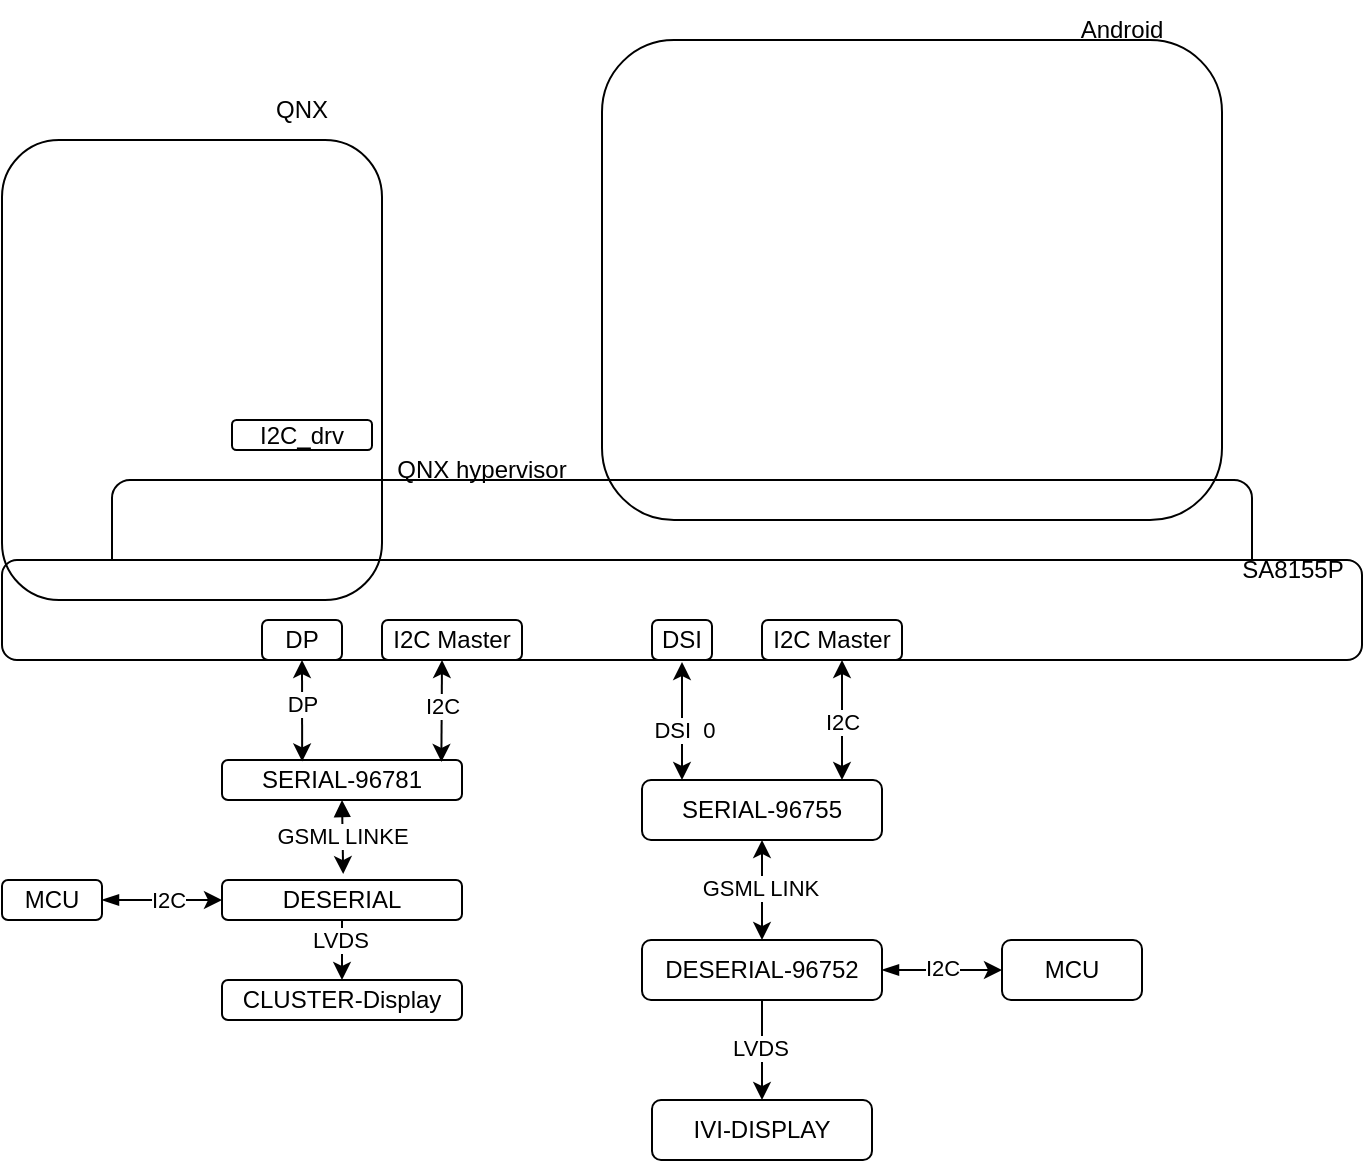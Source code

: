 <mxfile version="24.9.3">
  <diagram name="Page-1" id="2gQ9_ar_xJoDPBeg-bYC">
    <mxGraphModel dx="815" dy="433" grid="1" gridSize="10" guides="1" tooltips="1" connect="1" arrows="1" fold="1" page="1" pageScale="1" pageWidth="850" pageHeight="1100" math="0" shadow="0">
      <root>
        <mxCell id="0" />
        <mxCell id="1" parent="0" />
        <mxCell id="TkytIQSSEw17lazBnE7J-52" value="" style="rounded=1;whiteSpace=wrap;html=1;" vertex="1" parent="1">
          <mxGeometry x="115" y="280" width="570" height="60" as="geometry" />
        </mxCell>
        <mxCell id="TkytIQSSEw17lazBnE7J-1" value="" style="rounded=1;whiteSpace=wrap;html=1;" vertex="1" parent="1">
          <mxGeometry x="60" y="320" width="680" height="50" as="geometry" />
        </mxCell>
        <mxCell id="TkytIQSSEw17lazBnE7J-2" value="SERIAL-96755" style="rounded=1;whiteSpace=wrap;html=1;" vertex="1" parent="1">
          <mxGeometry x="380" y="430" width="120" height="30" as="geometry" />
        </mxCell>
        <mxCell id="TkytIQSSEw17lazBnE7J-41" style="edgeStyle=orthogonalEdgeStyle;rounded=0;orthogonalLoop=1;jettySize=auto;html=1;entryX=0;entryY=0.5;entryDx=0;entryDy=0;startArrow=blockThin;startFill=1;" edge="1" parent="1" source="TkytIQSSEw17lazBnE7J-3" target="TkytIQSSEw17lazBnE7J-4">
          <mxGeometry relative="1" as="geometry" />
        </mxCell>
        <mxCell id="TkytIQSSEw17lazBnE7J-42" value="I2C" style="edgeLabel;html=1;align=center;verticalAlign=middle;resizable=0;points=[];" vertex="1" connectable="0" parent="TkytIQSSEw17lazBnE7J-41">
          <mxGeometry x="-0.014" y="1" relative="1" as="geometry">
            <mxPoint as="offset" />
          </mxGeometry>
        </mxCell>
        <mxCell id="TkytIQSSEw17lazBnE7J-3" value="DESERIAL-96752" style="rounded=1;whiteSpace=wrap;html=1;" vertex="1" parent="1">
          <mxGeometry x="380" y="510" width="120" height="30" as="geometry" />
        </mxCell>
        <mxCell id="TkytIQSSEw17lazBnE7J-4" value="MCU" style="rounded=1;whiteSpace=wrap;html=1;" vertex="1" parent="1">
          <mxGeometry x="560" y="510" width="70" height="30" as="geometry" />
        </mxCell>
        <mxCell id="TkytIQSSEw17lazBnE7J-43" style="edgeStyle=orthogonalEdgeStyle;rounded=0;orthogonalLoop=1;jettySize=auto;html=1;entryX=0.5;entryY=1;entryDx=0;entryDy=0;startArrow=classic;startFill=1;endArrow=none;endFill=0;" edge="1" parent="1" source="TkytIQSSEw17lazBnE7J-5" target="TkytIQSSEw17lazBnE7J-3">
          <mxGeometry relative="1" as="geometry" />
        </mxCell>
        <mxCell id="TkytIQSSEw17lazBnE7J-44" value="LVDS" style="edgeLabel;html=1;align=center;verticalAlign=middle;resizable=0;points=[];" vertex="1" connectable="0" parent="TkytIQSSEw17lazBnE7J-43">
          <mxGeometry x="0.048" y="1" relative="1" as="geometry">
            <mxPoint as="offset" />
          </mxGeometry>
        </mxCell>
        <mxCell id="TkytIQSSEw17lazBnE7J-5" value="IVI-DISPLAY" style="rounded=1;whiteSpace=wrap;html=1;" vertex="1" parent="1">
          <mxGeometry x="385" y="590" width="110" height="30" as="geometry" />
        </mxCell>
        <mxCell id="TkytIQSSEw17lazBnE7J-6" value="" style="endArrow=classic;startArrow=classic;html=1;rounded=0;exitX=0.5;exitY=0;exitDx=0;exitDy=0;entryX=0.5;entryY=1;entryDx=0;entryDy=0;" edge="1" parent="1" source="TkytIQSSEw17lazBnE7J-3" target="TkytIQSSEw17lazBnE7J-2">
          <mxGeometry width="50" height="50" relative="1" as="geometry">
            <mxPoint x="400" y="520" as="sourcePoint" />
            <mxPoint x="450" y="470" as="targetPoint" />
          </mxGeometry>
        </mxCell>
        <mxCell id="TkytIQSSEw17lazBnE7J-11" value="GSML LINK" style="edgeLabel;html=1;align=center;verticalAlign=middle;resizable=0;points=[];" vertex="1" connectable="0" parent="TkytIQSSEw17lazBnE7J-6">
          <mxGeometry x="0.04" y="1" relative="1" as="geometry">
            <mxPoint as="offset" />
          </mxGeometry>
        </mxCell>
        <mxCell id="TkytIQSSEw17lazBnE7J-13" value="" style="endArrow=classic;startArrow=classic;html=1;rounded=0;exitX=0.5;exitY=0;exitDx=0;exitDy=0;" edge="1" parent="1">
          <mxGeometry width="50" height="50" relative="1" as="geometry">
            <mxPoint x="400" y="430" as="sourcePoint" />
            <mxPoint x="400" y="371" as="targetPoint" />
          </mxGeometry>
        </mxCell>
        <mxCell id="TkytIQSSEw17lazBnE7J-16" value="DSI&amp;nbsp; 0" style="edgeLabel;html=1;align=center;verticalAlign=middle;resizable=0;points=[];" vertex="1" connectable="0" parent="TkytIQSSEw17lazBnE7J-13">
          <mxGeometry x="-0.168" y="-8" relative="1" as="geometry">
            <mxPoint x="-7" y="-1" as="offset" />
          </mxGeometry>
        </mxCell>
        <mxCell id="TkytIQSSEw17lazBnE7J-17" value="" style="endArrow=classic;startArrow=classic;html=1;rounded=0;exitX=0.75;exitY=0;exitDx=0;exitDy=0;" edge="1" parent="1">
          <mxGeometry width="50" height="50" relative="1" as="geometry">
            <mxPoint x="480" y="430" as="sourcePoint" />
            <mxPoint x="480" y="370" as="targetPoint" />
          </mxGeometry>
        </mxCell>
        <mxCell id="TkytIQSSEw17lazBnE7J-19" value="I2C" style="edgeLabel;html=1;align=center;verticalAlign=middle;resizable=0;points=[];" vertex="1" connectable="0" parent="TkytIQSSEw17lazBnE7J-17">
          <mxGeometry x="-0.024" relative="1" as="geometry">
            <mxPoint as="offset" />
          </mxGeometry>
        </mxCell>
        <mxCell id="TkytIQSSEw17lazBnE7J-20" value="SERIAL-96781" style="rounded=1;whiteSpace=wrap;html=1;" vertex="1" parent="1">
          <mxGeometry x="170" y="420" width="120" height="20" as="geometry" />
        </mxCell>
        <mxCell id="TkytIQSSEw17lazBnE7J-36" style="edgeStyle=orthogonalEdgeStyle;rounded=0;orthogonalLoop=1;jettySize=auto;html=1;exitX=0.5;exitY=1;exitDx=0;exitDy=0;entryX=0.5;entryY=0;entryDx=0;entryDy=0;" edge="1" parent="1" source="TkytIQSSEw17lazBnE7J-21" target="TkytIQSSEw17lazBnE7J-33">
          <mxGeometry relative="1" as="geometry" />
        </mxCell>
        <mxCell id="TkytIQSSEw17lazBnE7J-37" value="LVDS" style="edgeLabel;html=1;align=center;verticalAlign=middle;resizable=0;points=[];" vertex="1" connectable="0" parent="TkytIQSSEw17lazBnE7J-36">
          <mxGeometry x="-0.378" y="-1" relative="1" as="geometry">
            <mxPoint as="offset" />
          </mxGeometry>
        </mxCell>
        <mxCell id="TkytIQSSEw17lazBnE7J-21" value="DESERIAL" style="rounded=1;whiteSpace=wrap;html=1;" vertex="1" parent="1">
          <mxGeometry x="170" y="480" width="120" height="20" as="geometry" />
        </mxCell>
        <mxCell id="TkytIQSSEw17lazBnE7J-23" value="" style="endArrow=classic;startArrow=classic;html=1;rounded=0;exitX=0.334;exitY=0.037;exitDx=0;exitDy=0;exitPerimeter=0;" edge="1" parent="1" source="TkytIQSSEw17lazBnE7J-20">
          <mxGeometry width="50" height="50" relative="1" as="geometry">
            <mxPoint x="160" y="420" as="sourcePoint" />
            <mxPoint x="210" y="370" as="targetPoint" />
          </mxGeometry>
        </mxCell>
        <mxCell id="TkytIQSSEw17lazBnE7J-26" value="DP" style="edgeLabel;html=1;align=center;verticalAlign=middle;resizable=0;points=[];" vertex="1" connectable="0" parent="TkytIQSSEw17lazBnE7J-23">
          <mxGeometry x="0.115" relative="1" as="geometry">
            <mxPoint as="offset" />
          </mxGeometry>
        </mxCell>
        <mxCell id="TkytIQSSEw17lazBnE7J-25" value="" style="endArrow=classic;startArrow=classic;html=1;rounded=0;exitX=0.914;exitY=0.048;exitDx=0;exitDy=0;exitPerimeter=0;" edge="1" parent="1" source="TkytIQSSEw17lazBnE7J-20">
          <mxGeometry width="50" height="50" relative="1" as="geometry">
            <mxPoint x="230" y="420" as="sourcePoint" />
            <mxPoint x="280" y="370" as="targetPoint" />
          </mxGeometry>
        </mxCell>
        <mxCell id="TkytIQSSEw17lazBnE7J-27" value="I2C" style="edgeLabel;html=1;align=center;verticalAlign=middle;resizable=0;points=[];" vertex="1" connectable="0" parent="TkytIQSSEw17lazBnE7J-25">
          <mxGeometry x="0.1" relative="1" as="geometry">
            <mxPoint as="offset" />
          </mxGeometry>
        </mxCell>
        <mxCell id="TkytIQSSEw17lazBnE7J-29" style="edgeStyle=orthogonalEdgeStyle;rounded=0;orthogonalLoop=1;jettySize=auto;html=1;exitX=0.5;exitY=1;exitDx=0;exitDy=0;entryX=0.505;entryY=-0.147;entryDx=0;entryDy=0;entryPerimeter=0;startArrow=block;startFill=1;" edge="1" parent="1" source="TkytIQSSEw17lazBnE7J-20" target="TkytIQSSEw17lazBnE7J-21">
          <mxGeometry relative="1" as="geometry" />
        </mxCell>
        <mxCell id="TkytIQSSEw17lazBnE7J-32" value="GSML LINKE" style="edgeLabel;html=1;align=center;verticalAlign=middle;resizable=0;points=[];" vertex="1" connectable="0" parent="TkytIQSSEw17lazBnE7J-29">
          <mxGeometry x="-0.052" relative="1" as="geometry">
            <mxPoint x="-1" as="offset" />
          </mxGeometry>
        </mxCell>
        <mxCell id="TkytIQSSEw17lazBnE7J-33" value="CLUSTER-Display" style="rounded=1;whiteSpace=wrap;html=1;" vertex="1" parent="1">
          <mxGeometry x="170" y="530" width="120" height="20" as="geometry" />
        </mxCell>
        <mxCell id="TkytIQSSEw17lazBnE7J-39" style="edgeStyle=orthogonalEdgeStyle;rounded=0;orthogonalLoop=1;jettySize=auto;html=1;entryX=0;entryY=0.5;entryDx=0;entryDy=0;startArrow=blockThin;startFill=1;" edge="1" parent="1" source="TkytIQSSEw17lazBnE7J-38" target="TkytIQSSEw17lazBnE7J-21">
          <mxGeometry relative="1" as="geometry" />
        </mxCell>
        <mxCell id="TkytIQSSEw17lazBnE7J-40" value="I2C" style="edgeLabel;html=1;align=center;verticalAlign=middle;resizable=0;points=[];" vertex="1" connectable="0" parent="TkytIQSSEw17lazBnE7J-39">
          <mxGeometry x="0.097" relative="1" as="geometry">
            <mxPoint as="offset" />
          </mxGeometry>
        </mxCell>
        <mxCell id="TkytIQSSEw17lazBnE7J-38" value="&lt;div&gt;MCU&lt;/div&gt;" style="rounded=1;whiteSpace=wrap;html=1;" vertex="1" parent="1">
          <mxGeometry x="60" y="480" width="50" height="20" as="geometry" />
        </mxCell>
        <mxCell id="TkytIQSSEw17lazBnE7J-45" value="SA8155P" style="text;html=1;align=center;verticalAlign=middle;resizable=0;points=[];autosize=1;strokeColor=none;fillColor=none;" vertex="1" parent="1">
          <mxGeometry x="670" y="310" width="70" height="30" as="geometry" />
        </mxCell>
        <mxCell id="TkytIQSSEw17lazBnE7J-46" value="DP" style="rounded=1;whiteSpace=wrap;html=1;" vertex="1" parent="1">
          <mxGeometry x="190" y="350" width="40" height="20" as="geometry" />
        </mxCell>
        <mxCell id="TkytIQSSEw17lazBnE7J-47" value="DSI" style="rounded=1;whiteSpace=wrap;html=1;" vertex="1" parent="1">
          <mxGeometry x="385" y="350" width="30" height="20" as="geometry" />
        </mxCell>
        <mxCell id="TkytIQSSEw17lazBnE7J-48" value="I2C Master" style="rounded=1;whiteSpace=wrap;html=1;" vertex="1" parent="1">
          <mxGeometry x="250" y="350" width="70" height="20" as="geometry" />
        </mxCell>
        <mxCell id="TkytIQSSEw17lazBnE7J-49" value="I2C Master" style="rounded=1;whiteSpace=wrap;html=1;" vertex="1" parent="1">
          <mxGeometry x="440" y="350" width="70" height="20" as="geometry" />
        </mxCell>
        <mxCell id="TkytIQSSEw17lazBnE7J-50" value="" style="rounded=1;whiteSpace=wrap;html=1;fillColor=none;" vertex="1" parent="1">
          <mxGeometry x="60" y="110" width="190" height="230" as="geometry" />
        </mxCell>
        <mxCell id="TkytIQSSEw17lazBnE7J-51" value="QNX" style="text;html=1;align=center;verticalAlign=middle;whiteSpace=wrap;rounded=0;" vertex="1" parent="1">
          <mxGeometry x="180" y="80" width="60" height="30" as="geometry" />
        </mxCell>
        <mxCell id="TkytIQSSEw17lazBnE7J-53" value="" style="rounded=1;whiteSpace=wrap;html=1;fillColor=none;" vertex="1" parent="1">
          <mxGeometry x="360" y="60" width="310" height="240" as="geometry" />
        </mxCell>
        <mxCell id="TkytIQSSEw17lazBnE7J-54" value="Android" style="text;html=1;align=center;verticalAlign=middle;whiteSpace=wrap;rounded=0;" vertex="1" parent="1">
          <mxGeometry x="590" y="40" width="60" height="30" as="geometry" />
        </mxCell>
        <mxCell id="TkytIQSSEw17lazBnE7J-55" value="QNX hypervisor" style="text;html=1;align=center;verticalAlign=middle;whiteSpace=wrap;rounded=0;" vertex="1" parent="1">
          <mxGeometry x="250" y="260" width="100" height="30" as="geometry" />
        </mxCell>
        <mxCell id="TkytIQSSEw17lazBnE7J-56" value="I2C_drv" style="rounded=1;whiteSpace=wrap;html=1;" vertex="1" parent="1">
          <mxGeometry x="175" y="250" width="70" height="15" as="geometry" />
        </mxCell>
      </root>
    </mxGraphModel>
  </diagram>
</mxfile>
